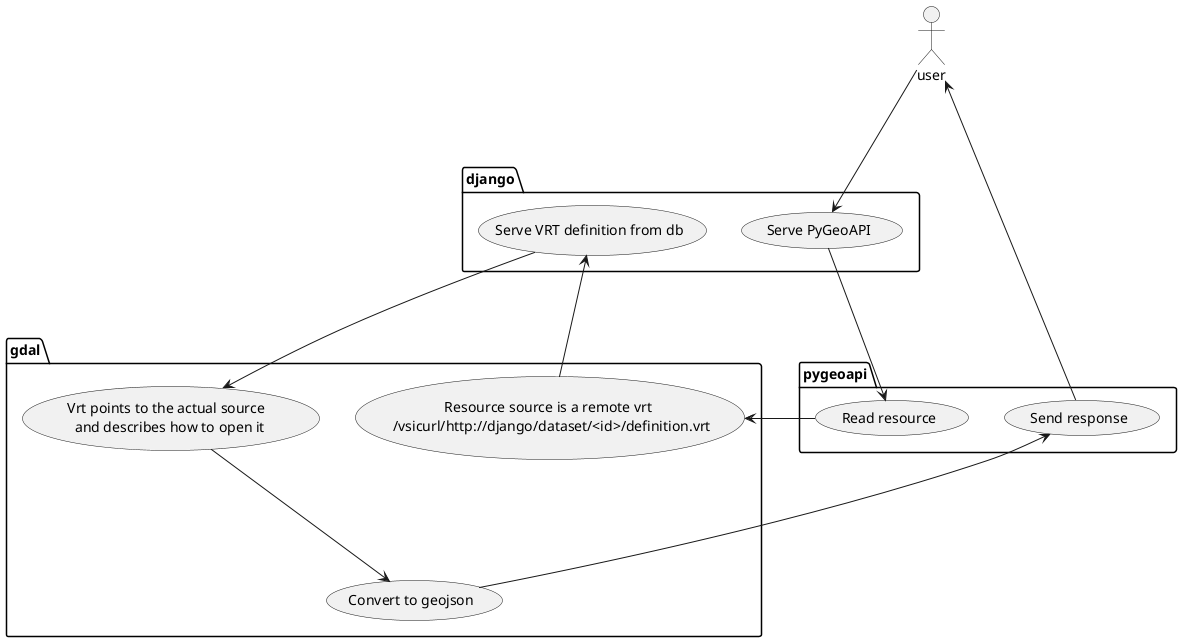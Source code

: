 @startuml

actor user

package django {
    usecase "Serve PyGeoAPI" as u4
    usecase "Serve VRT definition from db" as u1
}

package gdal {
    usecase "Resource source is a remote vrt \n /vsicurl/http://django/dataset/<id>/definition.vrt" as u5
    usecase "Vrt points to the actual source \n and describes how to open it" as u6
    usecase "Convert to geojson" as u7
}

package pygeoapi {
    usecase "Read resource" as u2
    usecase "Send response" as u8
}

user ---> u4
u4 ---> u2
u2 ---> u5
u5 ---> u1
u1 ---> u6
u6 ---> u7
u7 ---> u8
u8 ---> user

@enduml
